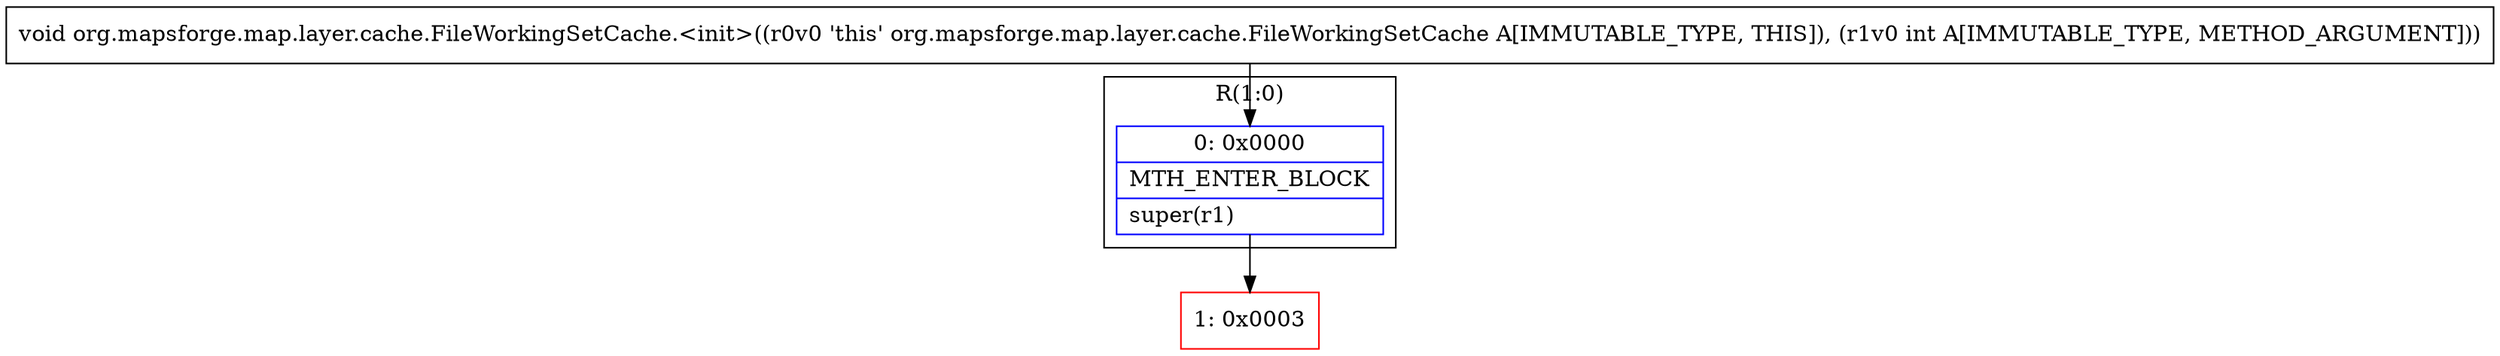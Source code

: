 digraph "CFG fororg.mapsforge.map.layer.cache.FileWorkingSetCache.\<init\>(I)V" {
subgraph cluster_Region_1115856605 {
label = "R(1:0)";
node [shape=record,color=blue];
Node_0 [shape=record,label="{0\:\ 0x0000|MTH_ENTER_BLOCK\l|super(r1)\l}"];
}
Node_1 [shape=record,color=red,label="{1\:\ 0x0003}"];
MethodNode[shape=record,label="{void org.mapsforge.map.layer.cache.FileWorkingSetCache.\<init\>((r0v0 'this' org.mapsforge.map.layer.cache.FileWorkingSetCache A[IMMUTABLE_TYPE, THIS]), (r1v0 int A[IMMUTABLE_TYPE, METHOD_ARGUMENT])) }"];
MethodNode -> Node_0;
Node_0 -> Node_1;
}

